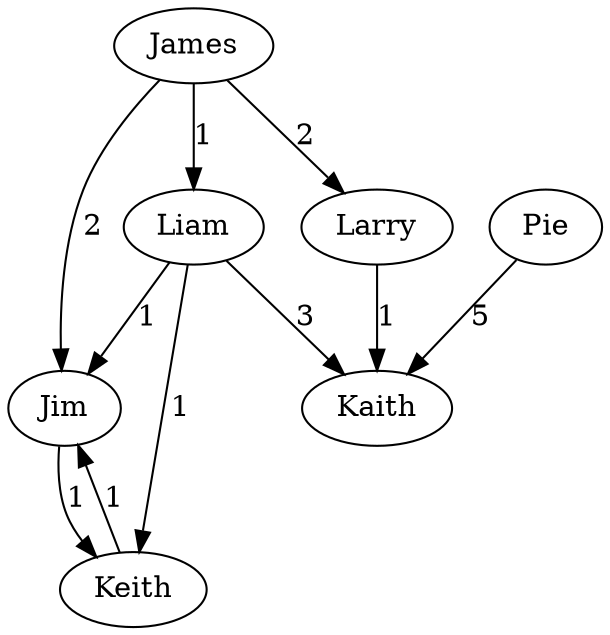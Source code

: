 digraph Social_Graph {
	James -> Jim [label=2]
	James -> Liam [label=1]
	James -> Larry [label=2]
	Larry -> Kaith [label=1]
	Jim -> Keith [label=1]
	Liam -> Kaith [label=3]
	Liam -> Jim [label=1]
	Liam -> Keith [label=1]
	Keith -> Jim [label=1]
	Pie -> Kaith [label=5]
}
